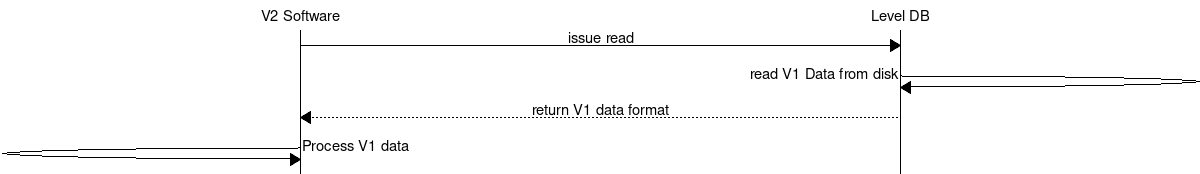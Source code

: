 // diagram for upgrade_downgrade_specs.md
//
// Upgrade/Downgrade Scenario 4 diagram
//
// This diagram is generated by mscgen
// which can be installed on ubuntu by
// sudo apt-get install mscgen
msc {

	// Image defaults
	width="1200", wordwraparcs="1";

	// declare objects
	// This is a cluster with 3 nodes for exposition purposes
	"V2 Software", "Level DB";

	"V2 Software" => "Level DB" [label="issue read"];

	"Level DB"    => "Level DB" [label="read V1 Data from disk"];

	"Level DB"    >> "V2 Software" [label="return V1 data format"];

	"V2 Software" => "V2 Software" [label="Process V1 data"];

}
